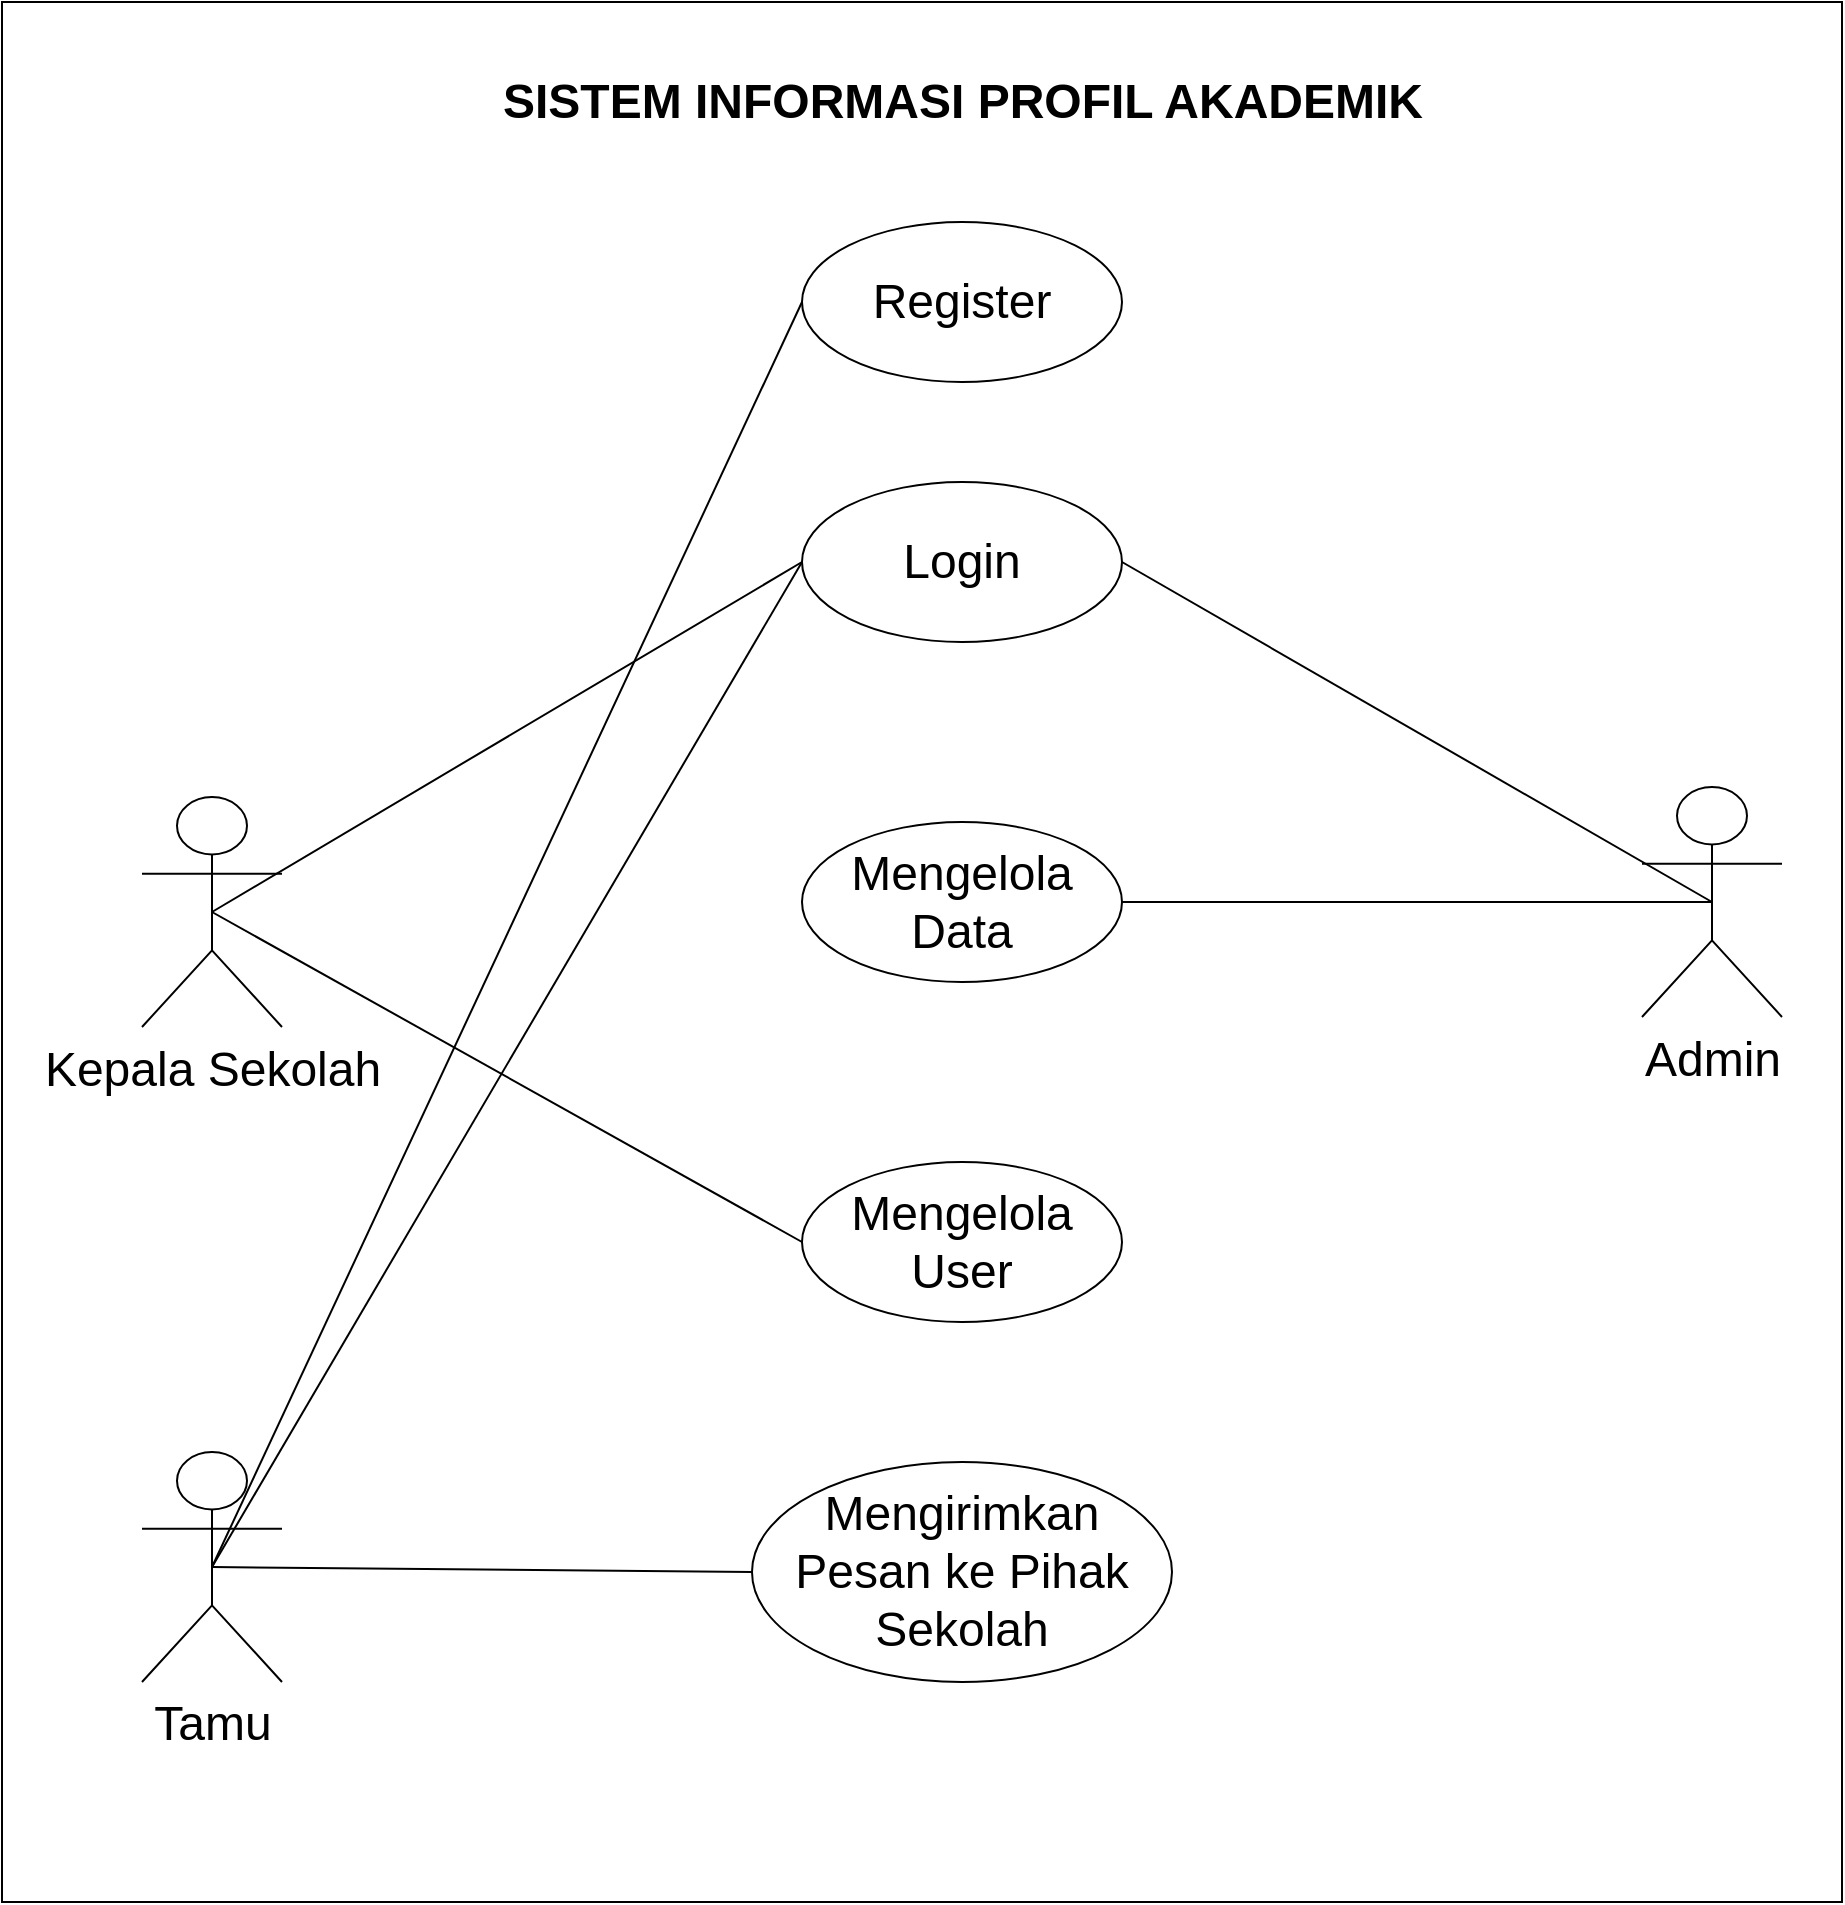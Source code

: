 <mxfile version="26.1.0">
  <diagram name="Page-1" id="c8i4xWSUrDCnGqkAg3s9">
    <mxGraphModel dx="1253" dy="1772" grid="1" gridSize="10" guides="1" tooltips="1" connect="1" arrows="1" fold="1" page="1" pageScale="1" pageWidth="850" pageHeight="1100" math="0" shadow="0">
      <root>
        <mxCell id="0" />
        <mxCell id="1" parent="0" />
        <mxCell id="BZ3pMbnUHM3Q_ffKW0gH-1" value="" style="rounded=0;whiteSpace=wrap;html=1;movable=1;resizable=1;rotatable=1;deletable=1;editable=1;locked=0;connectable=1;" vertex="1" parent="1">
          <mxGeometry x="-70" y="-30" width="920" height="950" as="geometry" />
        </mxCell>
        <mxCell id="BZ3pMbnUHM3Q_ffKW0gH-2" value="SISTEM INFORMASI PROFIL AKADEMIK" style="text;strokeColor=none;fillColor=none;html=1;fontSize=24;fontStyle=1;verticalAlign=middle;align=center;" vertex="1" parent="1">
          <mxGeometry x="165" width="490" height="40" as="geometry" />
        </mxCell>
        <mxCell id="BZ3pMbnUHM3Q_ffKW0gH-4" value="&lt;font style=&quot;font-size: 24px;&quot;&gt;Login&lt;/font&gt;" style="ellipse;whiteSpace=wrap;html=1;" vertex="1" parent="1">
          <mxGeometry x="330" y="210" width="160" height="80" as="geometry" />
        </mxCell>
        <mxCell id="BZ3pMbnUHM3Q_ffKW0gH-5" value="&lt;font style=&quot;font-size: 24px;&quot;&gt;Mengelola Data&lt;/font&gt;" style="ellipse;whiteSpace=wrap;html=1;" vertex="1" parent="1">
          <mxGeometry x="330" y="380" width="160" height="80" as="geometry" />
        </mxCell>
        <mxCell id="BZ3pMbnUHM3Q_ffKW0gH-6" value="&lt;font style=&quot;font-size: 24px;&quot;&gt;Mengelola User&lt;/font&gt;" style="ellipse;whiteSpace=wrap;html=1;" vertex="1" parent="1">
          <mxGeometry x="330" y="550" width="160" height="80" as="geometry" />
        </mxCell>
        <mxCell id="BZ3pMbnUHM3Q_ffKW0gH-7" value="&lt;font style=&quot;font-size: 24px;&quot;&gt;Kepala Sekolah&lt;/font&gt;" style="shape=umlActor;verticalLabelPosition=bottom;verticalAlign=top;html=1;outlineConnect=0;" vertex="1" parent="1">
          <mxGeometry y="367.5" width="70" height="115" as="geometry" />
        </mxCell>
        <mxCell id="BZ3pMbnUHM3Q_ffKW0gH-8" value="&lt;font style=&quot;font-size: 24px;&quot;&gt;Admin&lt;/font&gt;" style="shape=umlActor;verticalLabelPosition=bottom;verticalAlign=top;html=1;outlineConnect=0;" vertex="1" parent="1">
          <mxGeometry x="750" y="362.5" width="70" height="115" as="geometry" />
        </mxCell>
        <mxCell id="BZ3pMbnUHM3Q_ffKW0gH-10" value="" style="endArrow=none;html=1;rounded=0;exitX=0.5;exitY=0.5;exitDx=0;exitDy=0;exitPerimeter=0;entryX=0;entryY=0.5;entryDx=0;entryDy=0;startFill=0;" edge="1" parent="1" source="BZ3pMbnUHM3Q_ffKW0gH-7" target="BZ3pMbnUHM3Q_ffKW0gH-6">
          <mxGeometry width="50" height="50" relative="1" as="geometry">
            <mxPoint x="70" y="410" as="sourcePoint" />
            <mxPoint x="120" y="360" as="targetPoint" />
          </mxGeometry>
        </mxCell>
        <mxCell id="BZ3pMbnUHM3Q_ffKW0gH-11" value="" style="endArrow=none;html=1;rounded=0;exitX=0.5;exitY=0.5;exitDx=0;exitDy=0;exitPerimeter=0;entryX=1;entryY=0.5;entryDx=0;entryDy=0;startFill=0;" edge="1" parent="1" source="BZ3pMbnUHM3Q_ffKW0gH-8" target="BZ3pMbnUHM3Q_ffKW0gH-5">
          <mxGeometry width="50" height="50" relative="1" as="geometry">
            <mxPoint x="760" y="580" as="sourcePoint" />
            <mxPoint x="810" y="530" as="targetPoint" />
          </mxGeometry>
        </mxCell>
        <mxCell id="BZ3pMbnUHM3Q_ffKW0gH-12" value="" style="endArrow=none;html=1;rounded=0;exitX=0;exitY=0.5;exitDx=0;exitDy=0;entryX=0.5;entryY=0.5;entryDx=0;entryDy=0;entryPerimeter=0;startFill=0;" edge="1" parent="1" source="BZ3pMbnUHM3Q_ffKW0gH-4" target="BZ3pMbnUHM3Q_ffKW0gH-7">
          <mxGeometry width="50" height="50" relative="1" as="geometry">
            <mxPoint x="250" y="310" as="sourcePoint" />
            <mxPoint x="300" y="260" as="targetPoint" />
          </mxGeometry>
        </mxCell>
        <mxCell id="BZ3pMbnUHM3Q_ffKW0gH-13" value="" style="endArrow=none;html=1;rounded=0;exitX=1;exitY=0.5;exitDx=0;exitDy=0;entryX=0.5;entryY=0.5;entryDx=0;entryDy=0;entryPerimeter=0;startFill=0;" edge="1" parent="1" source="BZ3pMbnUHM3Q_ffKW0gH-4" target="BZ3pMbnUHM3Q_ffKW0gH-8">
          <mxGeometry width="50" height="50" relative="1" as="geometry">
            <mxPoint x="580" y="300" as="sourcePoint" />
            <mxPoint x="630" y="250" as="targetPoint" />
          </mxGeometry>
        </mxCell>
        <mxCell id="BZ3pMbnUHM3Q_ffKW0gH-14" value="&lt;font style=&quot;font-size: 24px;&quot;&gt;Mengirimkan Pesan ke Pihak Sekolah&lt;/font&gt;" style="ellipse;whiteSpace=wrap;html=1;" vertex="1" parent="1">
          <mxGeometry x="305" y="700" width="210" height="110" as="geometry" />
        </mxCell>
        <mxCell id="BZ3pMbnUHM3Q_ffKW0gH-15" value="&lt;span style=&quot;font-size: 24px;&quot;&gt;Tamu&lt;/span&gt;" style="shape=umlActor;verticalLabelPosition=bottom;verticalAlign=top;html=1;outlineConnect=0;" vertex="1" parent="1">
          <mxGeometry y="695" width="70" height="115" as="geometry" />
        </mxCell>
        <mxCell id="BZ3pMbnUHM3Q_ffKW0gH-16" value="" style="endArrow=none;html=1;rounded=0;exitX=0.5;exitY=0.5;exitDx=0;exitDy=0;exitPerimeter=0;entryX=0;entryY=0.5;entryDx=0;entryDy=0;startFill=0;" edge="1" parent="1" source="BZ3pMbnUHM3Q_ffKW0gH-15" target="BZ3pMbnUHM3Q_ffKW0gH-14">
          <mxGeometry width="50" height="50" relative="1" as="geometry">
            <mxPoint x="150" y="790" as="sourcePoint" />
            <mxPoint x="200" y="740" as="targetPoint" />
          </mxGeometry>
        </mxCell>
        <mxCell id="BZ3pMbnUHM3Q_ffKW0gH-17" value="&lt;font style=&quot;font-size: 24px;&quot;&gt;Register&lt;/font&gt;" style="ellipse;whiteSpace=wrap;html=1;" vertex="1" parent="1">
          <mxGeometry x="330" y="80" width="160" height="80" as="geometry" />
        </mxCell>
        <mxCell id="BZ3pMbnUHM3Q_ffKW0gH-18" value="" style="endArrow=none;html=1;rounded=0;exitX=0.5;exitY=0.5;exitDx=0;exitDy=0;exitPerimeter=0;entryX=0;entryY=0.5;entryDx=0;entryDy=0;startFill=0;" edge="1" parent="1" source="BZ3pMbnUHM3Q_ffKW0gH-15" target="BZ3pMbnUHM3Q_ffKW0gH-17">
          <mxGeometry width="50" height="50" relative="1" as="geometry">
            <mxPoint x="220" y="670" as="sourcePoint" />
            <mxPoint x="80" y="620" as="targetPoint" />
          </mxGeometry>
        </mxCell>
        <mxCell id="BZ3pMbnUHM3Q_ffKW0gH-20" value="" style="endArrow=none;html=1;rounded=0;exitX=0;exitY=0.5;exitDx=0;exitDy=0;entryX=0.5;entryY=0.5;entryDx=0;entryDy=0;entryPerimeter=0;" edge="1" parent="1" source="BZ3pMbnUHM3Q_ffKW0gH-4" target="BZ3pMbnUHM3Q_ffKW0gH-15">
          <mxGeometry width="50" height="50" relative="1" as="geometry">
            <mxPoint x="220" y="680" as="sourcePoint" />
            <mxPoint x="270" y="630" as="targetPoint" />
          </mxGeometry>
        </mxCell>
      </root>
    </mxGraphModel>
  </diagram>
</mxfile>
